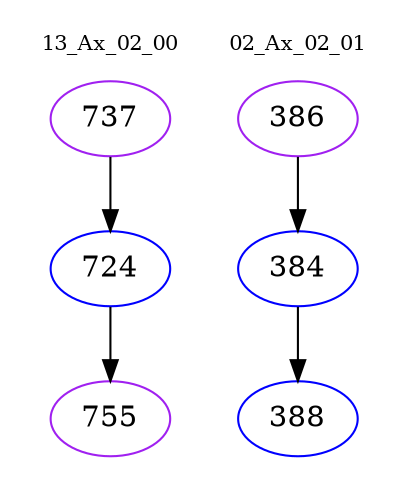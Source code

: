 digraph{
subgraph cluster_0 {
color = white
label = "13_Ax_02_00";
fontsize=10;
T0_737 [label="737", color="purple"]
T0_737 -> T0_724 [color="black"]
T0_724 [label="724", color="blue"]
T0_724 -> T0_755 [color="black"]
T0_755 [label="755", color="purple"]
}
subgraph cluster_1 {
color = white
label = "02_Ax_02_01";
fontsize=10;
T1_386 [label="386", color="purple"]
T1_386 -> T1_384 [color="black"]
T1_384 [label="384", color="blue"]
T1_384 -> T1_388 [color="black"]
T1_388 [label="388", color="blue"]
}
}
